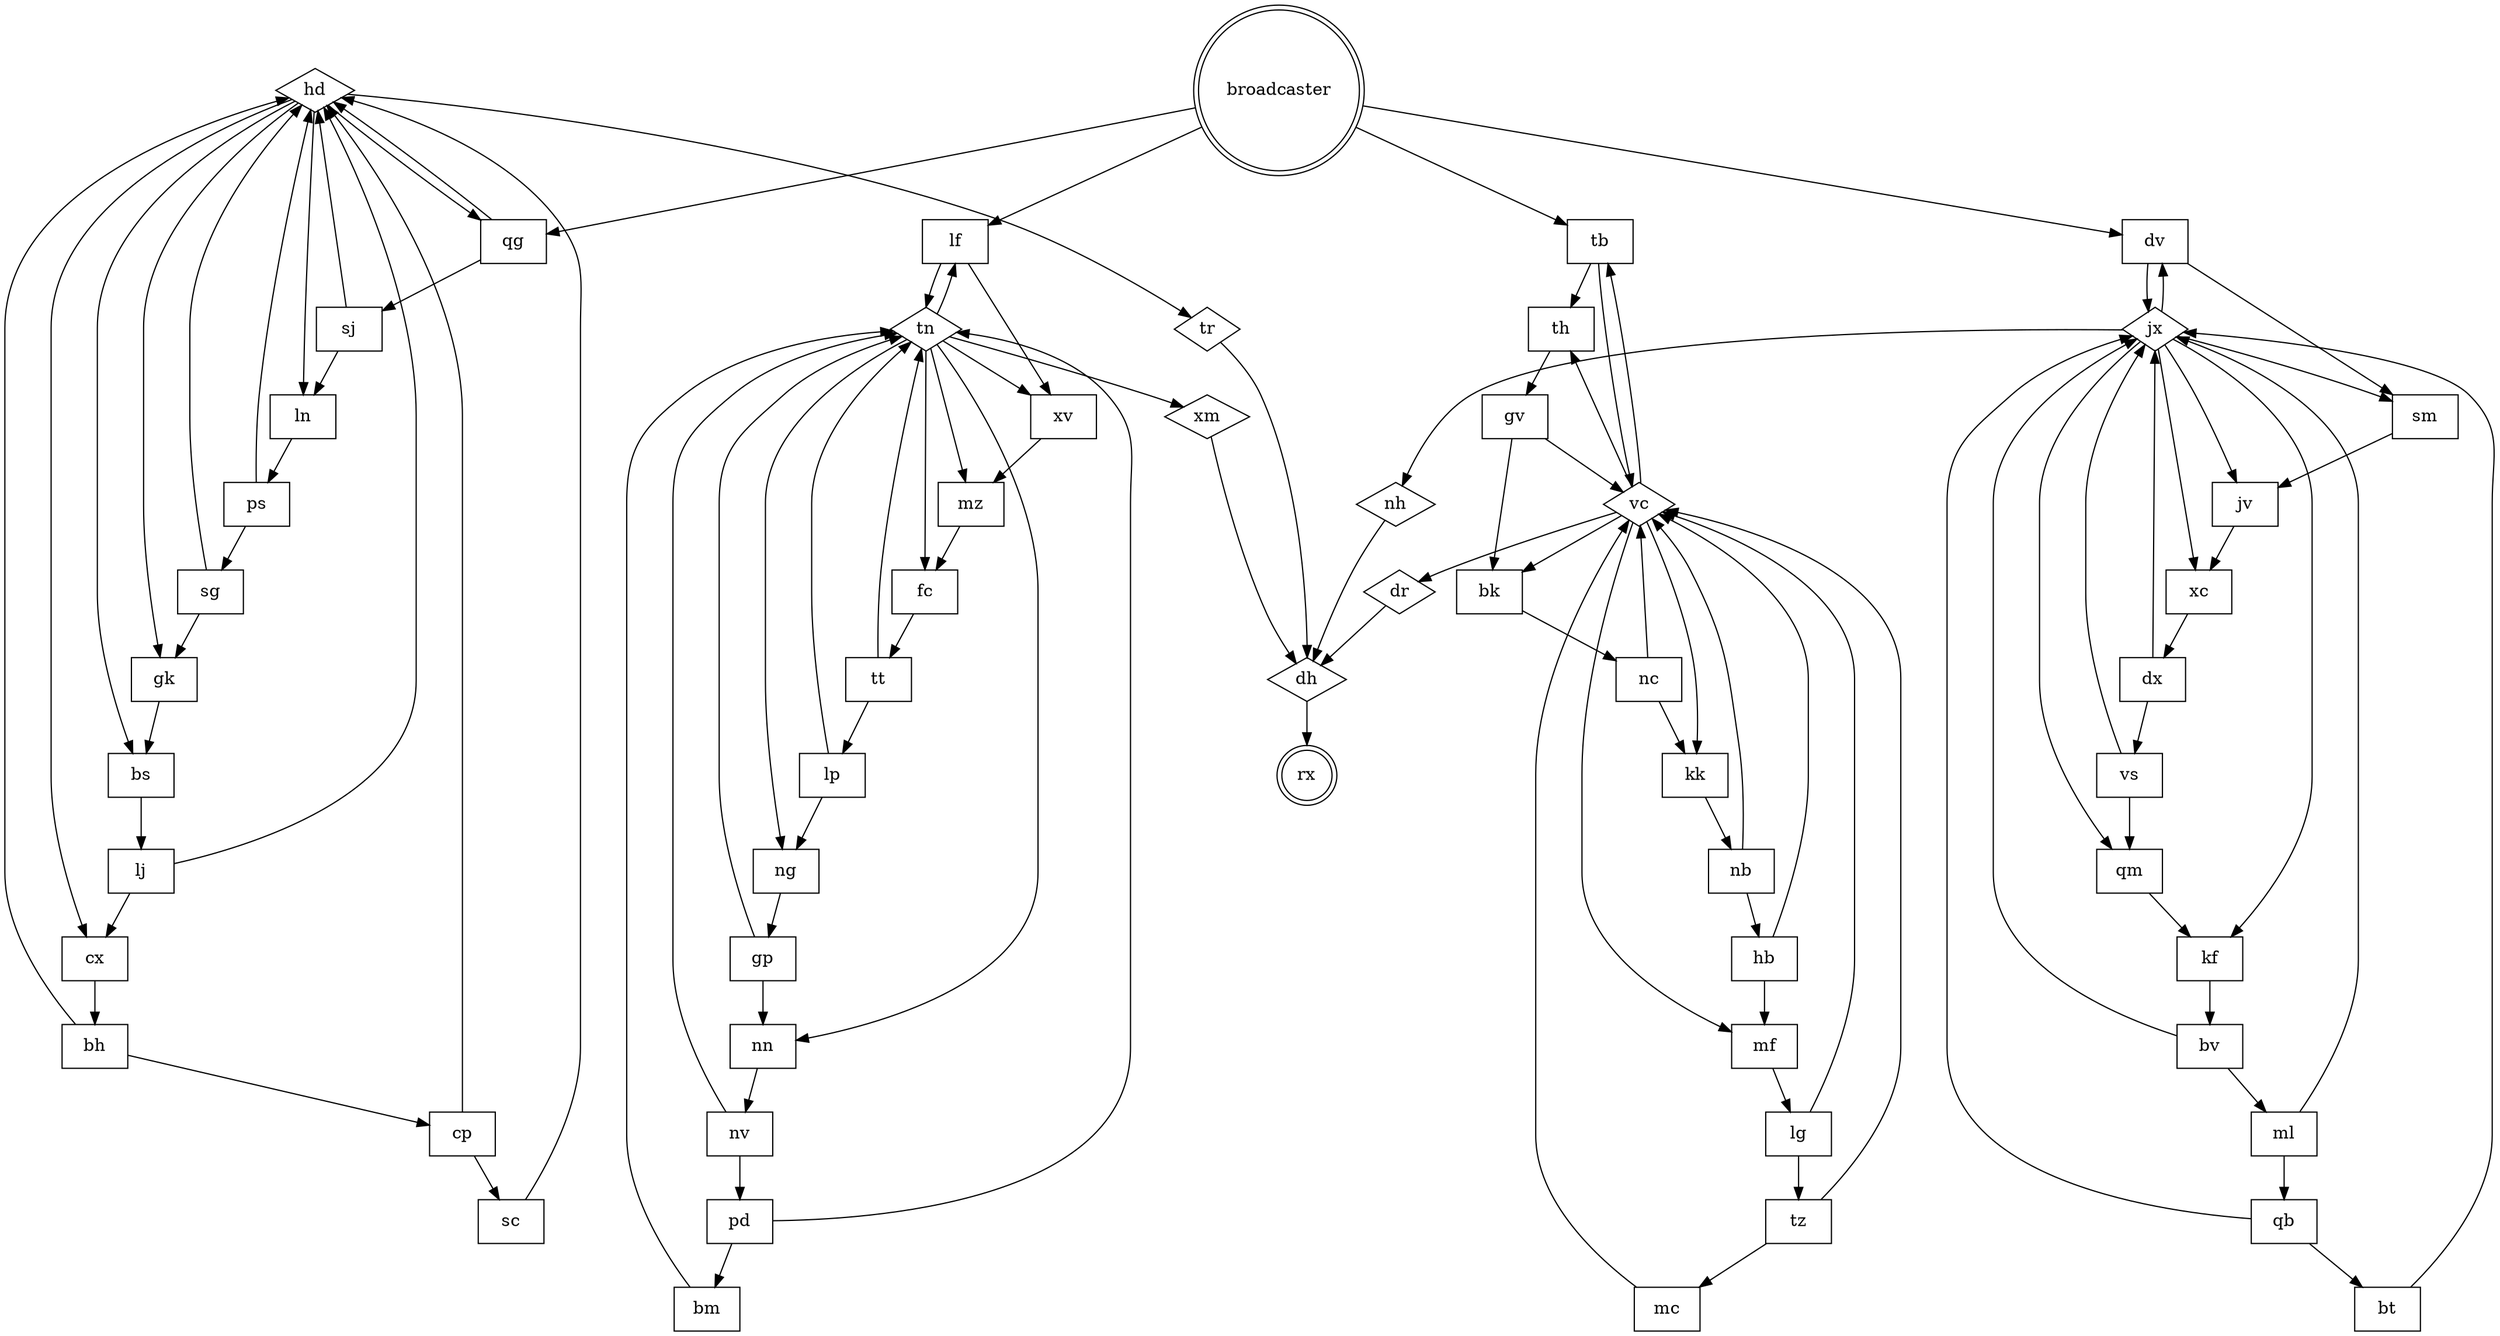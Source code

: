 digraph graphname {
    rx [label="rx", shape=doublecircle];
    th [label="th", shape=rectangle];
    th -> gv;
    dx [label="dx", shape=rectangle];
    dx -> jx;
    dx -> vs;
    lj [label="lj", shape=rectangle];
    lj -> hd;
    lj -> cx;
    tt [label="tt", shape=rectangle];
    tt -> lp;
    tt -> tn;
    bv [label="bv", shape=rectangle];
    bv -> ml;
    bv -> jx;
    nb [label="nb", shape=rectangle];
    nb -> vc;
    nb -> hb;
    broadcaster [label="broadcaster", shape=doublecircle];
    broadcaster -> tb;
    broadcaster -> dv;
    broadcaster -> qg;
    broadcaster -> lf;
    jv [label="jv", shape=rectangle];
    jv -> xc;
    sg [label="sg", shape=rectangle];
    sg -> gk;
    sg -> hd;
    fc [label="fc", shape=rectangle];
    fc -> tt;
    tr [label="tr", shape=diamond];
    tr -> dh;
    sm [label="sm", shape=rectangle];
    sm -> jv;
    pd [label="pd", shape=rectangle];
    pd -> tn;
    pd -> bm;
    sj [label="sj", shape=rectangle];
    sj -> ln;
    sj -> hd;
    lp [label="lp", shape=rectangle];
    lp -> tn;
    lp -> ng;
    nn [label="nn", shape=rectangle];
    nn -> nv;
    bh [label="bh", shape=rectangle];
    bh -> hd;
    bh -> cp;
    lg [label="lg", shape=rectangle];
    lg -> tz;
    lg -> vc;
    gv [label="gv", shape=rectangle];
    gv -> vc;
    gv -> bk;
    sc [label="sc", shape=rectangle];
    sc -> hd;
    qg [label="qg", shape=rectangle];
    qg -> sj;
    qg -> hd;
    dv [label="dv", shape=rectangle];
    dv -> jx;
    dv -> sm;
    cp [label="cp", shape=rectangle];
    cp -> sc;
    cp -> hd;
    cx [label="cx", shape=rectangle];
    cx -> bh;
    xc [label="xc", shape=rectangle];
    xc -> dx;
    kf [label="kf", shape=rectangle];
    kf -> bv;
    gp [label="gp", shape=rectangle];
    gp -> tn;
    gp -> nn;
    nc [label="nc", shape=rectangle];
    nc -> kk;
    nc -> vc;
    vs [label="vs", shape=rectangle];
    vs -> qm;
    vs -> jx;
    bs [label="bs", shape=rectangle];
    bs -> lj;
    xv [label="xv", shape=rectangle];
    xv -> mz;
    mc [label="mc", shape=rectangle];
    mc -> vc;
    kk [label="kk", shape=rectangle];
    kk -> nb;
    ng [label="ng", shape=rectangle];
    ng -> gp;
    mz [label="mz", shape=rectangle];
    mz -> fc;
    bt [label="bt", shape=rectangle];
    bt -> jx;
    ln [label="ln", shape=rectangle];
    ln -> ps;
    hb [label="hb", shape=rectangle];
    hb -> vc;
    hb -> mf;
    lf [label="lf", shape=rectangle];
    lf -> tn;
    lf -> xv;
    xm [label="xm", shape=diamond];
    xm -> dh;
    mf [label="mf", shape=rectangle];
    mf -> lg;
    dr [label="dr", shape=diamond];
    dr -> dh;
    jx [label="jx", shape=diamond];
    jx -> sm;
    jx -> jv;
    jx -> xc;
    jx -> qm;
    jx -> dv;
    jx -> nh;
    jx -> kf;
    bk [label="bk", shape=rectangle];
    bk -> nc;
    gk [label="gk", shape=rectangle];
    gk -> bs;
    tn [label="tn", shape=diamond];
    tn -> lf;
    tn -> xv;
    tn -> xm;
    tn -> nn;
    tn -> mz;
    tn -> fc;
    tn -> ng;
    qm [label="qm", shape=rectangle];
    qm -> kf;
    ps [label="ps", shape=rectangle];
    ps -> hd;
    ps -> sg;
    tz [label="tz", shape=rectangle];
    tz -> vc;
    tz -> mc;
    nv [label="nv", shape=rectangle];
    nv -> pd;
    nv -> tn;
    ml [label="ml", shape=rectangle];
    ml -> qb;
    ml -> jx;
    nh [label="nh", shape=diamond];
    nh -> dh;
    tb [label="tb", shape=rectangle];
    tb -> vc;
    tb -> th;
    qb [label="qb", shape=rectangle];
    qb -> bt;
    qb -> jx;
    bm [label="bm", shape=rectangle];
    bm -> tn;
    vc [label="vc", shape=diamond];
    vc -> tb;
    vc -> mf;
    vc -> dr;
    vc -> th;
    vc -> kk;
    vc -> bk;
    hd [label="hd", shape=diamond];
    hd -> bs;
    hd -> gk;
    hd -> tr;
    hd -> qg;
    hd -> ln;
    hd -> cx;
    dh [label="dh", shape=diamond];
    dh -> rx;
}
